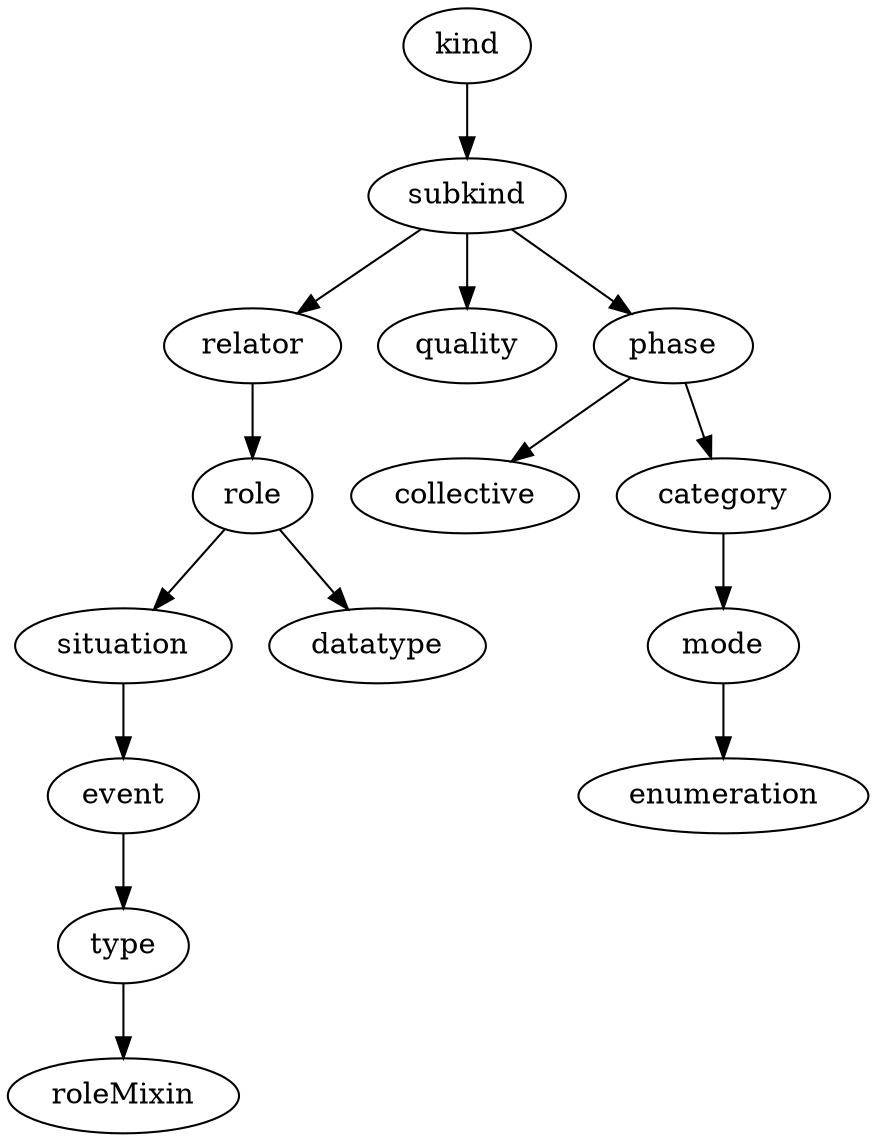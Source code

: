 strict digraph  {
kind;
subkind;
relator;
quality;
phase;
role;
situation;
datatype;
collective;
category;
event;
type;
roleMixin;
mode;
enumeration;
kind -> subkind;
subkind -> relator;
subkind -> quality;
subkind -> phase;
relator -> role;
phase -> collective;
phase -> category;
role -> situation;
role -> datatype;
situation -> event;
category -> mode;
event -> type;
type -> roleMixin;
mode -> enumeration;
}
